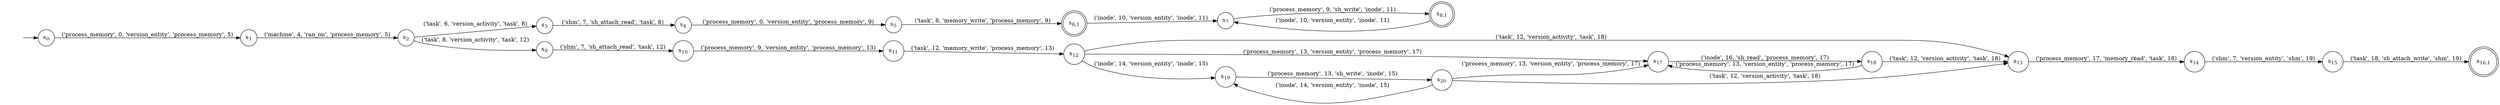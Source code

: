 digraph DFA {
    rankdir = LR;
    I [style = invis];
    I -> S0;
    S0 [label = <s<sub>0</sub>>, shape = circle];
    S1 [label = <s<sub>1</sub>>, shape = circle];
    S2 [label = <s<sub>2</sub>>, shape = circle];
    S3 [label = <s<sub>3</sub>>, shape = circle];
    S4 [label = <s<sub>4</sub>>, shape = circle];
    S5 [label = <s<sub>5</sub>>, shape = circle];
    S6 [label = <s<sub>6,1</sub>>, shape = circle, peripheries = 2];
    S7 [label = <s<sub>7</sub>>, shape = circle];
    S8 [label = <s<sub>8,1</sub>>, shape = circle, peripheries = 2];
    S8 -> S7 [label = "('inode', 10, 'version_entity', 'inode', 11)"];
    S7 -> S8 [label = "('process_memory', 9, 'sh_write', 'inode', 11)"];
    S6 -> S7 [label = "('inode', 10, 'version_entity', 'inode', 11)"];
    S5 -> S6 [label = "('task', 8, 'memory_write', 'process_memory', 9)"];
    S4 -> S5 [label = "('process_memory', 0, 'version_entity', 'process_memory', 9)"];
    S3 -> S4 [label = "('shm', 7, 'sh_attach_read', 'task', 8)"];
    S2 -> S3 [label = "('task', 6, 'version_activity', 'task', 8)"];
    S9 [label = <s<sub>9</sub>>, shape = circle];
    S10 [label = <s<sub>10</sub>>, shape = circle];
    S11 [label = <s<sub>11</sub>>, shape = circle];
    S12 [label = <s<sub>12</sub>>, shape = circle];
    S13 [label = <s<sub>13</sub>>, shape = circle];
    S14 [label = <s<sub>14</sub>>, shape = circle];
    S15 [label = <s<sub>15</sub>>, shape = circle];
    S16 [label = <s<sub>16,1</sub>>, shape = circle, peripheries = 2];
    S15 -> S16 [label = "('task', 18, 'sh_attach_write', 'shm', 19)"];
    S14 -> S15 [label = "('shm', 7, 'version_entity', 'shm', 19)"];
    S13 -> S14 [label = "('process_memory', 17, 'memory_read', 'task', 18)"];
    S12 -> S13 [label = "('task', 12, 'version_activity', 'task', 18)"];
    S17 [label = <s<sub>17</sub>>, shape = circle];
    S18 [label = <s<sub>18</sub>>, shape = circle];
    S18 -> S13 [label = "('task', 12, 'version_activity', 'task', 18)"];
    S18 -> S17 [label = "('process_memory', 13, 'version_entity', 'process_memory', 17)"];
    S17 -> S18 [label = "('inode', 16, 'sh_read', 'process_memory', 17)"];
    S12 -> S17 [label = "('process_memory', 13, 'version_entity', 'process_memory', 17)"];
    S19 [label = <s<sub>19</sub>>, shape = circle];
    S20 [label = <s<sub>20</sub>>, shape = circle];
    S20 -> S13 [label = "('task', 12, 'version_activity', 'task', 18)"];
    S20 -> S17 [label = "('process_memory', 13, 'version_entity', 'process_memory', 17)"];
    S20 -> S19 [label = "('inode', 14, 'version_entity', 'inode', 15)"];
    S19 -> S20 [label = "('process_memory', 13, 'sh_write', 'inode', 15)"];
    S12 -> S19 [label = "('inode', 14, 'version_entity', 'inode', 15)"];
    S11 -> S12 [label = "('task', 12, 'memory_write', 'process_memory', 13)"];
    S10 -> S11 [label = "('process_memory', 9, 'version_entity', 'process_memory', 13)"];
    S9 -> S10 [label = "('shm', 7, 'sh_attach_read', 'task', 12)"];
    S2 -> S9 [label = "('task', 8, 'version_activity', 'task', 12)"];
    S1 -> S2 [label = "('machine', 4, 'ran_on', 'process_memory', 5)"];
    S0 -> S1 [label = "('process_memory', 0, 'version_entity', 'process_memory', 5)"];
}
